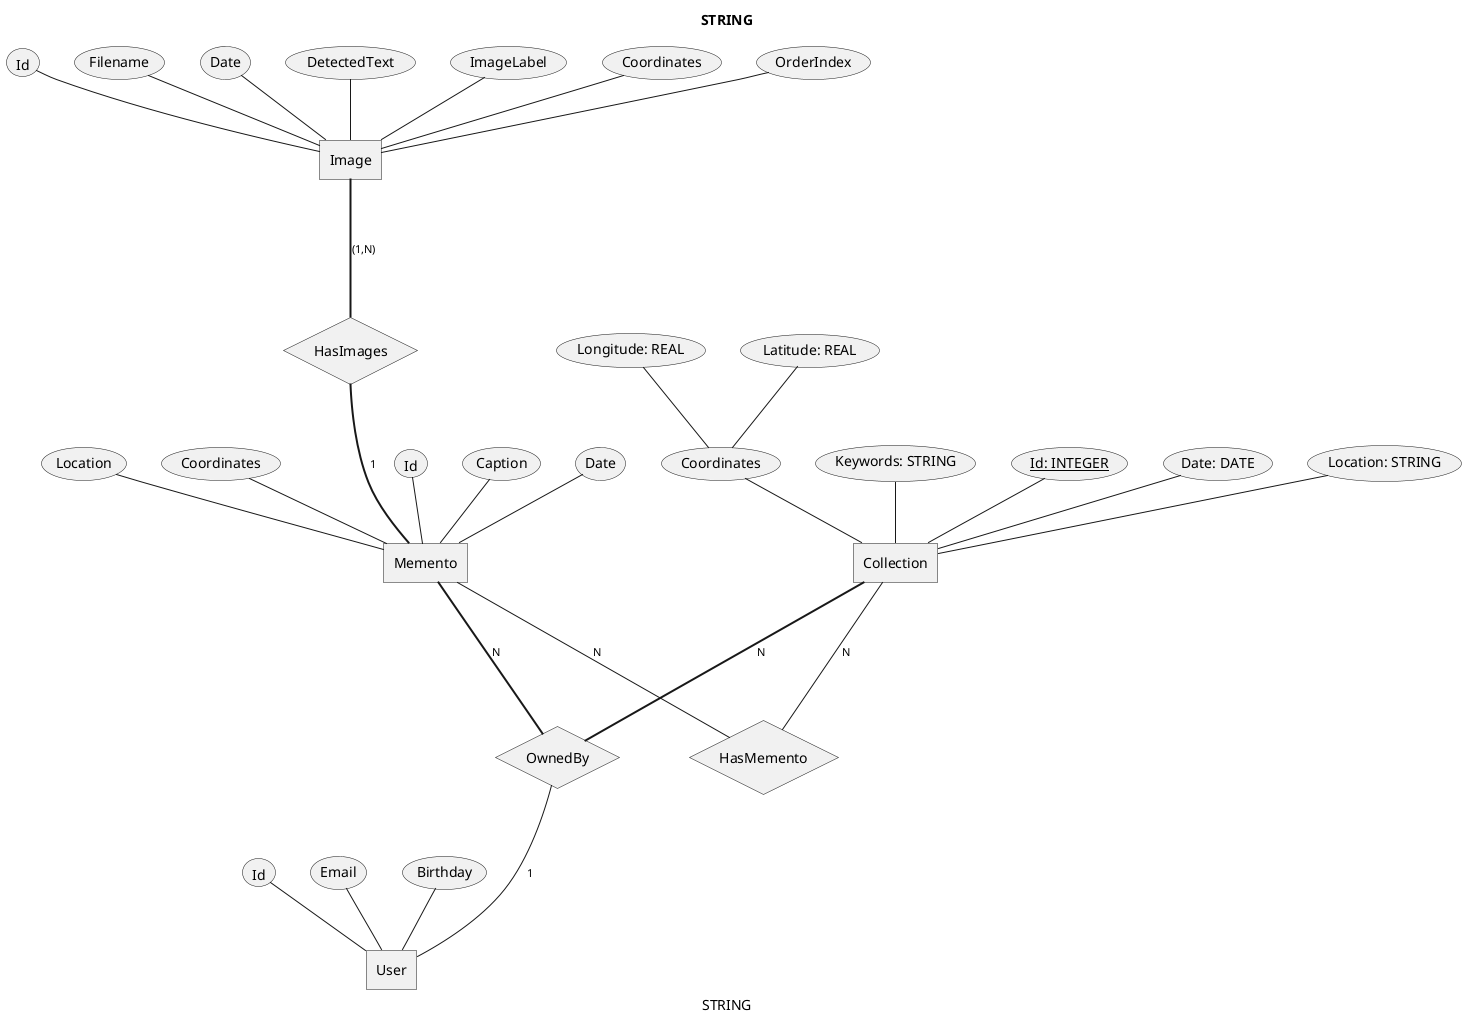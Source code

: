 ' Doesn't work with VSCode extension
' Edit in web editor: https://editor.plantuml.com/uml/ 
@startchen ERD

title Entity Relationship Diagram

/'left to right direction'/

' Entities
entity User {
    Id
    Email
    Birthday
}

entity Memento {
    Id
    Caption
    Date
    Location
    Coordinates
}

entity Image {
    Id
    Filename
    Date
    DetectedText
    ImageLabel
    Coordinates
    OrderIndex
entity Collection {
    Id: INTEGER <<key>>
    Title: STRING
    Caption: STRING
    Date: DATE
    Location: STRING
    Coordinates {
      Latitude: REAL
      Longitude: REAL
    }
    Keywords: STRING
}

' Relationships
relationship HasImages {
}
Image =(1,N)= HasImages
HasImages =1= Memento


relationship OwnedBy {
}
Memento =N= OwnedBy
Collection =N= OwnedBy
OwnedBy -1- User


relationship HasMemento {
}
Collection -N- HasMemento
Memento -N- HasMemento

@endchen
